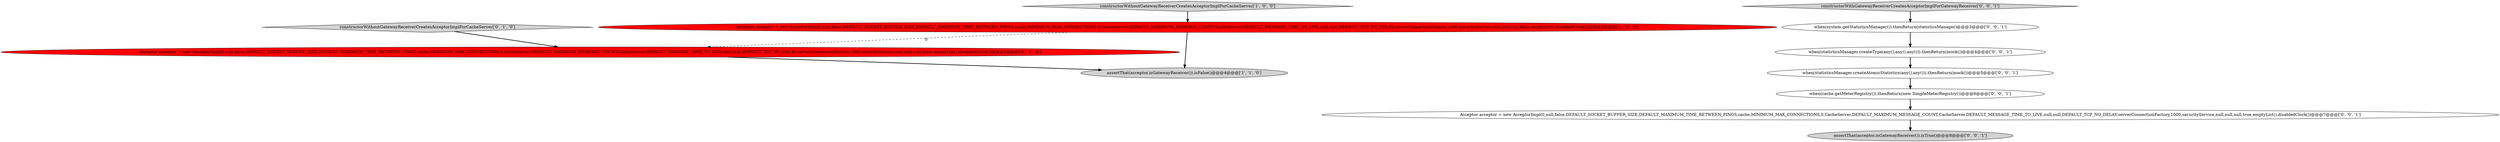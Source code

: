 digraph {
2 [style = filled, label = "assertThat(acceptor.isGatewayReceiver()).isFalse()@@@4@@@['1', '1', '0']", fillcolor = lightgray, shape = ellipse image = "AAA0AAABBB1BBB"];
5 [style = filled, label = "when(cache.getMeterRegistry()).thenReturn(new SimpleMeterRegistry())@@@6@@@['0', '0', '1']", fillcolor = white, shape = ellipse image = "AAA0AAABBB3BBB"];
0 [style = filled, label = "Acceptor acceptor = new AcceptorImpl(0,null,false,DEFAULT_SOCKET_BUFFER_SIZE,DEFAULT_MAXIMUM_TIME_BETWEEN_PINGS,cache,MINIMUM_MAX_CONNECTIONS,0,CacheServer.DEFAULT_MAXIMUM_MESSAGE_COUNT,CacheServer.DEFAULT_MESSAGE_TIME_TO_LIVE,null,null,DEFAULT_TCP_NO_DELAY,serverConnectionFactory,1000,securityService,null,null,null,false,emptyList(),disabledClock())@@@3@@@['1', '0', '0']", fillcolor = red, shape = ellipse image = "AAA1AAABBB1BBB"];
7 [style = filled, label = "when(system.getStatisticsManager()).thenReturn(statisticsManager)@@@3@@@['0', '0', '1']", fillcolor = white, shape = ellipse image = "AAA0AAABBB3BBB"];
4 [style = filled, label = "constructorWithoutGatewayReceiverCreatesAcceptorImplForCacheServer['0', '1', '0']", fillcolor = lightgray, shape = diamond image = "AAA0AAABBB2BBB"];
6 [style = filled, label = "Acceptor acceptor = new AcceptorImpl(0,null,false,DEFAULT_SOCKET_BUFFER_SIZE,DEFAULT_MAXIMUM_TIME_BETWEEN_PINGS,cache,MINIMUM_MAX_CONNECTIONS,0,CacheServer.DEFAULT_MAXIMUM_MESSAGE_COUNT,CacheServer.DEFAULT_MESSAGE_TIME_TO_LIVE,null,null,DEFAULT_TCP_NO_DELAY,serverConnectionFactory,1000,securityService,null,null,null,true,emptyList(),disabledClock())@@@7@@@['0', '0', '1']", fillcolor = white, shape = ellipse image = "AAA0AAABBB3BBB"];
8 [style = filled, label = "when(statisticsManager.createType(any(),any(),any())).thenReturn(mock())@@@4@@@['0', '0', '1']", fillcolor = white, shape = ellipse image = "AAA0AAABBB3BBB"];
1 [style = filled, label = "constructorWithoutGatewayReceiverCreatesAcceptorImplForCacheServer['1', '0', '0']", fillcolor = lightgray, shape = diamond image = "AAA0AAABBB1BBB"];
11 [style = filled, label = "when(statisticsManager.createAtomicStatistics(any(),any())).thenReturn(mock())@@@5@@@['0', '0', '1']", fillcolor = white, shape = ellipse image = "AAA0AAABBB3BBB"];
10 [style = filled, label = "assertThat(acceptor.isGatewayReceiver()).isTrue()@@@8@@@['0', '0', '1']", fillcolor = lightgray, shape = ellipse image = "AAA0AAABBB3BBB"];
9 [style = filled, label = "constructorWithGatewayReceiverCreatesAcceptorImplForGatewayReceiver['0', '0', '1']", fillcolor = lightgray, shape = diamond image = "AAA0AAABBB3BBB"];
3 [style = filled, label = "Acceptor acceptor = new AcceptorImpl(0,null,false,DEFAULT_SOCKET_BUFFER_SIZE,DEFAULT_MAXIMUM_TIME_BETWEEN_PINGS,cache,MINIMUM_MAX_CONNECTIONS,0,CacheServer.DEFAULT_MAXIMUM_MESSAGE_COUNT,CacheServer.DEFAULT_MESSAGE_TIME_TO_LIVE,null,null,DEFAULT_TCP_NO_DELAY,serverConnectionFactory,1000,securityService,null,null,null,false,emptyList(),disabledClock())@@@3@@@['0', '1', '0']", fillcolor = red, shape = ellipse image = "AAA1AAABBB2BBB"];
4->3 [style = bold, label=""];
11->5 [style = bold, label=""];
0->3 [style = dashed, label="0"];
1->0 [style = bold, label=""];
5->6 [style = bold, label=""];
3->2 [style = bold, label=""];
9->7 [style = bold, label=""];
7->8 [style = bold, label=""];
8->11 [style = bold, label=""];
6->10 [style = bold, label=""];
0->2 [style = bold, label=""];
}
